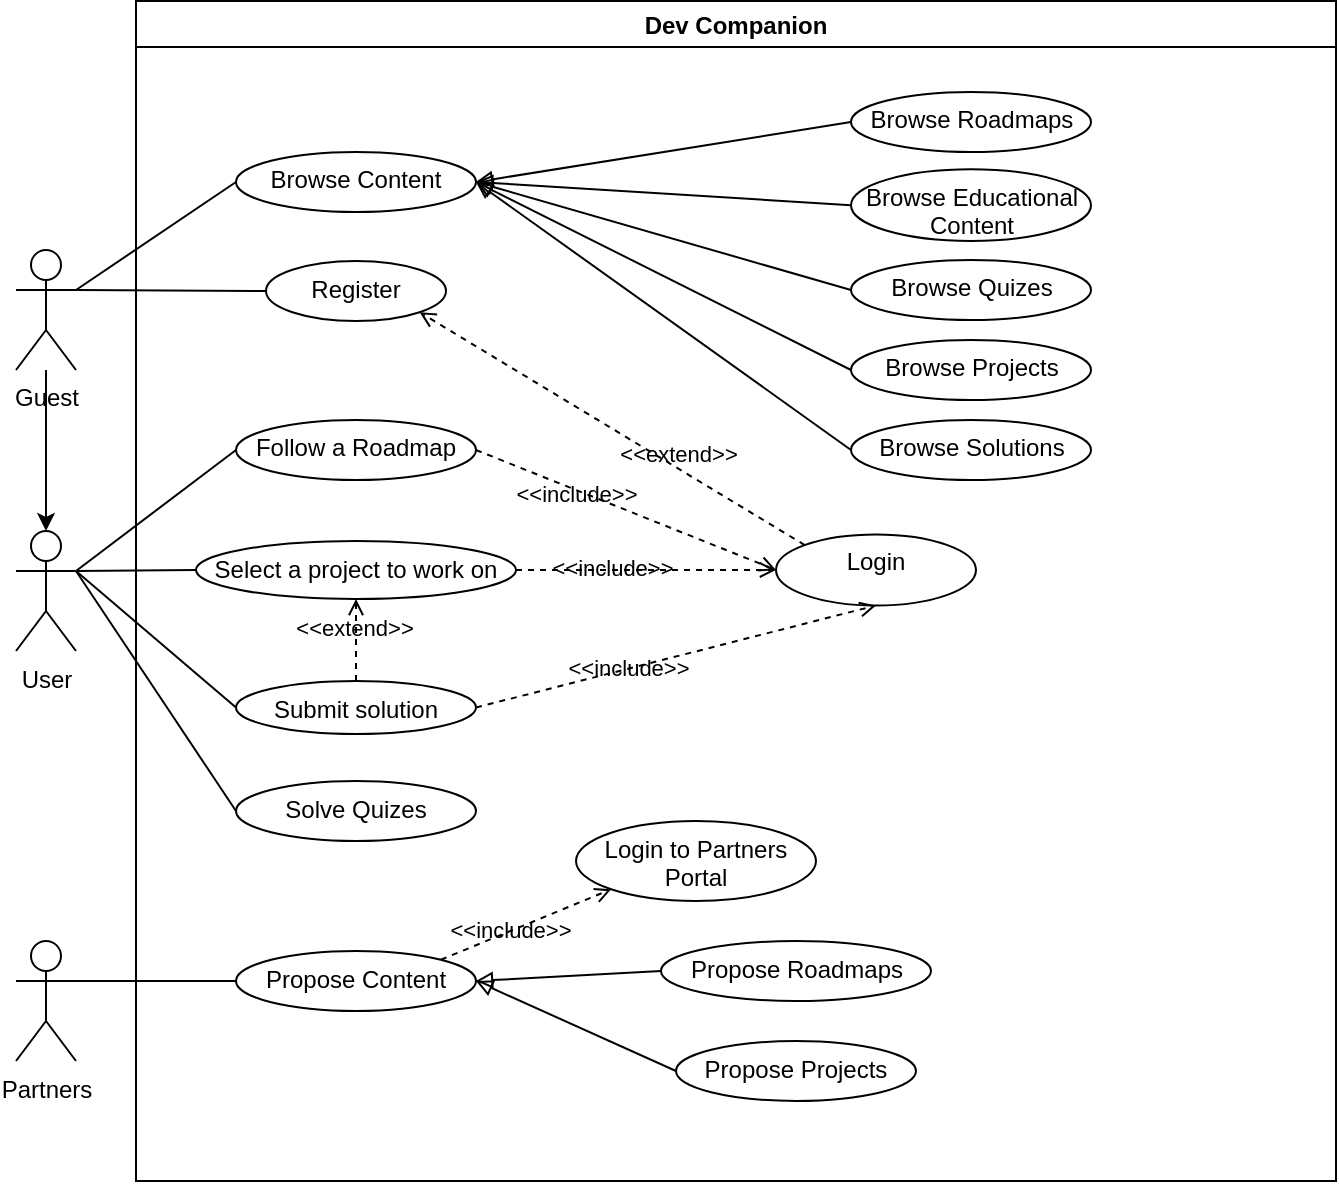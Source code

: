 <mxfile>
    <diagram id="eUhTxTXyAQ_sLvQKyVPA" name="Page-1">
        <mxGraphModel dx="1284" dy="621" grid="1" gridSize="10" guides="1" tooltips="1" connect="1" arrows="1" fold="1" page="1" pageScale="1" pageWidth="850" pageHeight="1100" math="0" shadow="0">
            <root>
                <mxCell id="0"/>
                <mxCell id="1" parent="0"/>
                <mxCell id="6" value="" style="edgeStyle=none;html=1;" parent="1" source="2" target="5" edge="1">
                    <mxGeometry relative="1" as="geometry"/>
                </mxCell>
                <mxCell id="19" value="" style="edgeStyle=none;html=1;exitX=1;exitY=0.333;exitDx=0;exitDy=0;exitPerimeter=0;entryX=0;entryY=0.5;entryDx=0;entryDy=0;endArrow=none;endFill=0;" parent="1" source="2" target="18" edge="1">
                    <mxGeometry relative="1" as="geometry"/>
                </mxCell>
                <mxCell id="21" value="" style="edgeStyle=none;html=1;exitX=1;exitY=0.333;exitDx=0;exitDy=0;exitPerimeter=0;entryX=0;entryY=0.5;entryDx=0;entryDy=0;endArrow=none;endFill=0;" parent="1" source="2" target="20" edge="1">
                    <mxGeometry relative="1" as="geometry"/>
                </mxCell>
                <mxCell id="2" value="Guest" style="shape=umlActor;verticalLabelPosition=bottom;verticalAlign=top;html=1;" parent="1" vertex="1">
                    <mxGeometry x="60" y="139" width="30" height="60" as="geometry"/>
                </mxCell>
                <mxCell id="3" value="Dev Companion" style="swimlane;" parent="1" vertex="1">
                    <mxGeometry x="120" y="14.5" width="600" height="590" as="geometry"/>
                </mxCell>
                <mxCell id="9" value="Browse Roadmaps" style="ellipse;whiteSpace=wrap;html=1;verticalAlign=top;" parent="3" vertex="1">
                    <mxGeometry x="357.5" y="45.5" width="120" height="30" as="geometry"/>
                </mxCell>
                <mxCell id="11" value="Browse Educational Content" style="ellipse;whiteSpace=wrap;html=1;verticalAlign=top;" parent="3" vertex="1">
                    <mxGeometry x="357.5" y="84.18" width="120" height="35.82" as="geometry"/>
                </mxCell>
                <mxCell id="13" value="Browse Quizes" style="ellipse;whiteSpace=wrap;html=1;verticalAlign=top;" parent="3" vertex="1">
                    <mxGeometry x="357.5" y="129.5" width="120" height="30" as="geometry"/>
                </mxCell>
                <mxCell id="15" value="Browse Projects" style="ellipse;whiteSpace=wrap;html=1;verticalAlign=top;" parent="3" vertex="1">
                    <mxGeometry x="357.5" y="169.5" width="120" height="30" as="geometry"/>
                </mxCell>
                <mxCell id="16" value="Browse Solutions" style="ellipse;whiteSpace=wrap;html=1;verticalAlign=top;" parent="3" vertex="1">
                    <mxGeometry x="357.5" y="209.5" width="120" height="30" as="geometry"/>
                </mxCell>
                <mxCell id="18" value="Browse Content" style="ellipse;whiteSpace=wrap;html=1;verticalAlign=top;" parent="3" vertex="1">
                    <mxGeometry x="50" y="75.5" width="120" height="30" as="geometry"/>
                </mxCell>
                <mxCell id="14" value="" style="edgeStyle=none;html=1;entryX=0;entryY=0.5;entryDx=0;entryDy=0;exitX=1;exitY=0.5;exitDx=0;exitDy=0;startArrow=block;startFill=0;endArrow=none;endFill=0;" parent="3" source="18" target="15" edge="1">
                    <mxGeometry relative="1" as="geometry">
                        <mxPoint x="180" y="120" as="sourcePoint"/>
                        <mxPoint x="32.557" y="128.365" as="targetPoint"/>
                    </mxGeometry>
                </mxCell>
                <mxCell id="17" value="" style="edgeStyle=none;html=1;entryX=0;entryY=0.5;entryDx=0;entryDy=0;exitX=1;exitY=0.5;exitDx=0;exitDy=0;startArrow=block;startFill=0;endArrow=none;endFill=0;" parent="3" source="18" target="16" edge="1">
                    <mxGeometry relative="1" as="geometry">
                        <mxPoint x="150" y="80" as="sourcePoint"/>
                        <mxPoint x="32.557" y="168.365" as="targetPoint"/>
                    </mxGeometry>
                </mxCell>
                <mxCell id="12" value="" style="edgeStyle=none;html=1;entryX=0;entryY=0.5;entryDx=0;entryDy=0;exitX=1;exitY=0.5;exitDx=0;exitDy=0;startArrow=block;startFill=0;endArrow=none;endFill=0;" parent="3" source="18" target="13" edge="1">
                    <mxGeometry relative="1" as="geometry">
                        <mxPoint x="150" y="80" as="sourcePoint"/>
                        <mxPoint x="152.557" y="128.365" as="targetPoint"/>
                    </mxGeometry>
                </mxCell>
                <mxCell id="10" value="" style="edgeStyle=none;html=1;entryX=0;entryY=0.5;entryDx=0;entryDy=0;exitX=1;exitY=0.5;exitDx=0;exitDy=0;startArrow=block;startFill=0;endArrow=none;endFill=0;" parent="3" source="18" target="11" edge="1">
                    <mxGeometry relative="1" as="geometry">
                        <mxPoint x="180" y="120" as="sourcePoint"/>
                        <mxPoint x="272.557" y="127.045" as="targetPoint"/>
                    </mxGeometry>
                </mxCell>
                <mxCell id="8" value="" style="edgeStyle=none;html=1;entryX=0;entryY=0.5;entryDx=0;entryDy=0;exitX=1;exitY=0.5;exitDx=0;exitDy=0;startArrow=block;startFill=0;endArrow=none;endFill=0;" parent="3" source="18" target="9" edge="1">
                    <mxGeometry relative="1" as="geometry">
                        <mxPoint x="180" y="121.316" as="sourcePoint"/>
                        <mxPoint x="272.557" y="88.365" as="targetPoint"/>
                    </mxGeometry>
                </mxCell>
                <mxCell id="20" value="Register" style="ellipse;whiteSpace=wrap;html=1;verticalAlign=top;" parent="3" vertex="1">
                    <mxGeometry x="65" y="130" width="90" height="30" as="geometry"/>
                </mxCell>
                <mxCell id="22" value="Login" style="ellipse;whiteSpace=wrap;html=1;verticalAlign=top;" parent="3" vertex="1">
                    <mxGeometry x="320" y="266.75" width="100" height="35.5" as="geometry"/>
                </mxCell>
                <mxCell id="25" value="&amp;lt;&amp;lt;extend&amp;gt;&amp;gt;" style="html=1;verticalAlign=bottom;labelBackgroundColor=none;endArrow=open;endFill=0;dashed=1;exitX=0;exitY=0;exitDx=0;exitDy=0;entryX=1;entryY=1;entryDx=0;entryDy=0;" parent="3" source="22" target="20" edge="1">
                    <mxGeometry x="-0.35" y="2" width="160" relative="1" as="geometry">
                        <mxPoint x="85" y="195" as="sourcePoint"/>
                        <mxPoint x="85" y="161" as="targetPoint"/>
                        <mxPoint as="offset"/>
                    </mxGeometry>
                </mxCell>
                <mxCell id="26" value="Follow a Roadmap" style="ellipse;whiteSpace=wrap;html=1;verticalAlign=top;" parent="3" vertex="1">
                    <mxGeometry x="50" y="209.5" width="120" height="30" as="geometry"/>
                </mxCell>
                <mxCell id="28" value="&amp;lt;&amp;lt;include&amp;gt;&amp;gt;" style="html=1;verticalAlign=bottom;labelBackgroundColor=none;endArrow=open;endFill=0;dashed=1;exitX=1;exitY=0.5;exitDx=0;exitDy=0;entryX=0;entryY=0.5;entryDx=0;entryDy=0;" parent="3" source="26" target="22" edge="1">
                    <mxGeometry x="-0.283" y="-10" width="160" relative="1" as="geometry">
                        <mxPoint x="150" y="250" as="sourcePoint"/>
                        <mxPoint x="310" y="250" as="targetPoint"/>
                        <mxPoint as="offset"/>
                    </mxGeometry>
                </mxCell>
                <mxCell id="29" value="Select a project to work on" style="ellipse;whiteSpace=wrap;html=1;verticalAlign=top;" parent="3" vertex="1">
                    <mxGeometry x="30" y="270" width="160" height="29" as="geometry"/>
                </mxCell>
                <mxCell id="33" value="Propose Content" style="ellipse;whiteSpace=wrap;html=1;verticalAlign=top;" parent="3" vertex="1">
                    <mxGeometry x="50" y="475" width="120" height="30" as="geometry"/>
                </mxCell>
                <mxCell id="35" value="Propose Roadmaps" style="ellipse;whiteSpace=wrap;html=1;verticalAlign=top;" parent="3" vertex="1">
                    <mxGeometry x="262.5" y="470" width="135" height="30" as="geometry"/>
                </mxCell>
                <mxCell id="36" value="" style="edgeStyle=none;html=1;startArrow=block;startFill=0;endArrow=none;endFill=0;exitX=1;exitY=0.5;exitDx=0;exitDy=0;entryX=0;entryY=0.5;entryDx=0;entryDy=0;" parent="3" source="33" target="35" edge="1">
                    <mxGeometry relative="1" as="geometry"/>
                </mxCell>
                <mxCell id="38" value="Propose Projects" style="ellipse;whiteSpace=wrap;html=1;verticalAlign=top;" parent="3" vertex="1">
                    <mxGeometry x="270" y="520" width="120" height="30" as="geometry"/>
                </mxCell>
                <mxCell id="39" value="" style="edgeStyle=none;html=1;startArrow=block;startFill=0;endArrow=none;endFill=0;exitX=1;exitY=0.5;exitDx=0;exitDy=0;entryX=0;entryY=0.5;entryDx=0;entryDy=0;" parent="3" source="33" target="38" edge="1">
                    <mxGeometry relative="1" as="geometry"/>
                </mxCell>
                <mxCell id="57" value="&amp;lt;&amp;lt;include&amp;gt;&amp;gt;" style="html=1;verticalAlign=bottom;labelBackgroundColor=none;endArrow=open;endFill=0;dashed=1;exitX=1;exitY=0.5;exitDx=0;exitDy=0;entryX=0;entryY=0.5;entryDx=0;entryDy=0;" parent="3" source="29" target="22" edge="1">
                    <mxGeometry x="-0.262" y="-8" width="160" relative="1" as="geometry">
                        <mxPoint x="110" y="299" as="sourcePoint"/>
                        <mxPoint x="200" y="250" as="targetPoint"/>
                        <mxPoint as="offset"/>
                    </mxGeometry>
                </mxCell>
                <mxCell id="58" value="Submit solution" style="ellipse;whiteSpace=wrap;html=1;verticalAlign=top;" parent="3" vertex="1">
                    <mxGeometry x="50" y="340" width="120" height="26.5" as="geometry"/>
                </mxCell>
                <mxCell id="60" value="&amp;lt;&amp;lt;extend&amp;gt;&amp;gt;" style="html=1;verticalAlign=bottom;labelBackgroundColor=none;endArrow=open;endFill=0;dashed=1;exitX=0.5;exitY=0;exitDx=0;exitDy=0;entryX=0.5;entryY=1;entryDx=0;entryDy=0;" parent="3" source="58" target="29" edge="1">
                    <mxGeometry x="-0.142" y="1" width="160" relative="1" as="geometry">
                        <mxPoint x="200" y="214.5" as="sourcePoint"/>
                        <mxPoint x="142.095" y="165.514" as="targetPoint"/>
                        <mxPoint as="offset"/>
                    </mxGeometry>
                </mxCell>
                <mxCell id="63" value="&amp;lt;&amp;lt;include&amp;gt;&amp;gt;" style="html=1;verticalAlign=bottom;labelBackgroundColor=none;endArrow=open;endFill=0;dashed=1;exitX=1;exitY=0.5;exitDx=0;exitDy=0;entryX=0.5;entryY=1;entryDx=0;entryDy=0;" parent="3" source="58" target="22" edge="1">
                    <mxGeometry x="-0.262" y="-8" width="160" relative="1" as="geometry">
                        <mxPoint x="187.858" y="343.486" as="sourcePoint"/>
                        <mxPoint x="200" y="250" as="targetPoint"/>
                        <mxPoint as="offset"/>
                    </mxGeometry>
                </mxCell>
                <mxCell id="64" value="Solve Quizes" style="ellipse;whiteSpace=wrap;html=1;verticalAlign=top;" parent="3" vertex="1">
                    <mxGeometry x="50" y="390" width="120" height="30" as="geometry"/>
                </mxCell>
                <mxCell id="66" value="Login to Partners Portal" style="ellipse;whiteSpace=wrap;html=1;verticalAlign=top;" parent="3" vertex="1">
                    <mxGeometry x="220" y="410" width="120" height="40" as="geometry"/>
                </mxCell>
                <mxCell id="69" value="&amp;lt;&amp;lt;include&amp;gt;&amp;gt;" style="html=1;verticalAlign=bottom;labelBackgroundColor=none;endArrow=open;endFill=0;dashed=1;exitX=1;exitY=0;exitDx=0;exitDy=0;entryX=0;entryY=1;entryDx=0;entryDy=0;" parent="3" source="33" target="66" edge="1">
                    <mxGeometry x="-0.262" y="-8" width="160" relative="1" as="geometry">
                        <mxPoint x="187.858" y="343.486" as="sourcePoint"/>
                        <mxPoint x="200" y="250" as="targetPoint"/>
                        <mxPoint as="offset"/>
                    </mxGeometry>
                </mxCell>
                <mxCell id="27" value="" style="edgeStyle=none;html=1;startArrow=none;startFill=0;endArrow=none;endFill=0;exitX=1;exitY=0.333;exitDx=0;exitDy=0;exitPerimeter=0;entryX=0;entryY=0.5;entryDx=0;entryDy=0;" parent="1" source="5" target="26" edge="1">
                    <mxGeometry relative="1" as="geometry"/>
                </mxCell>
                <mxCell id="30" value="" style="edgeStyle=none;html=1;startArrow=none;startFill=0;endArrow=none;endFill=0;exitX=1;exitY=0.333;exitDx=0;exitDy=0;exitPerimeter=0;entryX=0;entryY=0.5;entryDx=0;entryDy=0;" parent="1" source="5" target="29" edge="1">
                    <mxGeometry relative="1" as="geometry"/>
                </mxCell>
                <mxCell id="65" value="" style="edgeStyle=none;html=1;startArrow=none;startFill=0;endArrow=none;endFill=0;exitX=1;exitY=0.333;exitDx=0;exitDy=0;exitPerimeter=0;entryX=0;entryY=0.5;entryDx=0;entryDy=0;" parent="1" source="5" target="64" edge="1">
                    <mxGeometry relative="1" as="geometry"/>
                </mxCell>
                <mxCell id="5" value="User" style="shape=umlActor;verticalLabelPosition=bottom;verticalAlign=top;html=1;" parent="1" vertex="1">
                    <mxGeometry x="60" y="279.5" width="30" height="60" as="geometry"/>
                </mxCell>
                <mxCell id="34" value="" style="edgeStyle=none;html=1;startArrow=none;startFill=0;endArrow=none;endFill=0;exitX=1;exitY=0.333;exitDx=0;exitDy=0;exitPerimeter=0;entryX=0;entryY=0.5;entryDx=0;entryDy=0;" parent="1" source="32" target="33" edge="1">
                    <mxGeometry relative="1" as="geometry"/>
                </mxCell>
                <mxCell id="32" value="Partners" style="shape=umlActor;verticalLabelPosition=bottom;verticalAlign=top;html=1;outlineConnect=0;" parent="1" vertex="1">
                    <mxGeometry x="60" y="484.5" width="30" height="60" as="geometry"/>
                </mxCell>
                <mxCell id="73" value="" style="edgeStyle=none;html=1;startArrow=none;startFill=0;endArrow=none;endFill=0;exitX=1;exitY=0.333;exitDx=0;exitDy=0;exitPerimeter=0;entryX=0;entryY=0.5;entryDx=0;entryDy=0;" edge="1" parent="1" source="5" target="58">
                    <mxGeometry relative="1" as="geometry">
                        <mxPoint x="100" y="309.5" as="sourcePoint"/>
                        <mxPoint x="160" y="334.5" as="targetPoint"/>
                    </mxGeometry>
                </mxCell>
            </root>
        </mxGraphModel>
    </diagram>
</mxfile>